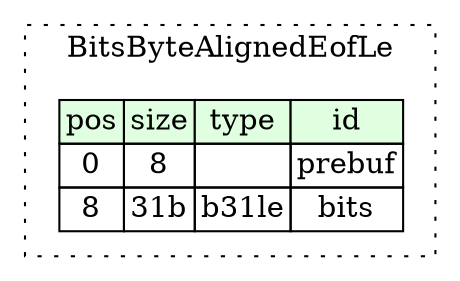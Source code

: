 digraph {
	rankdir=LR;
	node [shape=plaintext];
	subgraph cluster__bits_byte_aligned_eof_le {
		label="BitsByteAlignedEofLe";
		graph[style=dotted];

		bits_byte_aligned_eof_le__seq [label=<<TABLE BORDER="0" CELLBORDER="1" CELLSPACING="0">
			<TR><TD BGCOLOR="#E0FFE0">pos</TD><TD BGCOLOR="#E0FFE0">size</TD><TD BGCOLOR="#E0FFE0">type</TD><TD BGCOLOR="#E0FFE0">id</TD></TR>
			<TR><TD PORT="prebuf_pos">0</TD><TD PORT="prebuf_size">8</TD><TD></TD><TD PORT="prebuf_type">prebuf</TD></TR>
			<TR><TD PORT="bits_pos">8</TD><TD PORT="bits_size">31b</TD><TD>b31le</TD><TD PORT="bits_type">bits</TD></TR>
		</TABLE>>];
	}
}
